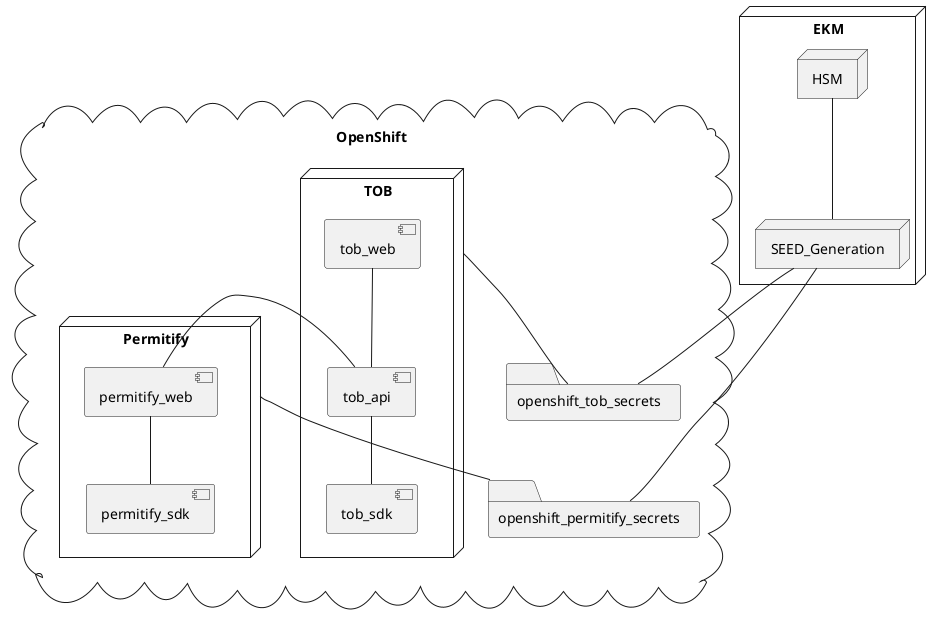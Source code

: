 @startuml

node EKM {
  node HSM
  node SEED_Generation
}

cloud OpenShift {
  node TOB {
    component tob_web
    component tob_api
    component tob_sdk
  }
  folder openshift_tob_secrets

  node Permitify {
    component permitify_web
    component permitify_sdk
  }
  folder openshift_permitify_secrets
}

tob_web -down- tob_api
tob_api -down- tob_sdk

permitify_web -down- permitify_sdk
permitify_web -left- tob_api

HSM -down- SEED_Generation
SEED_Generation -down- openshift_tob_secrets
SEED_Generation -down- openshift_permitify_secrets
TOB -down- openshift_tob_secrets
Permitify -down- openshift_permitify_secrets

@enduml
